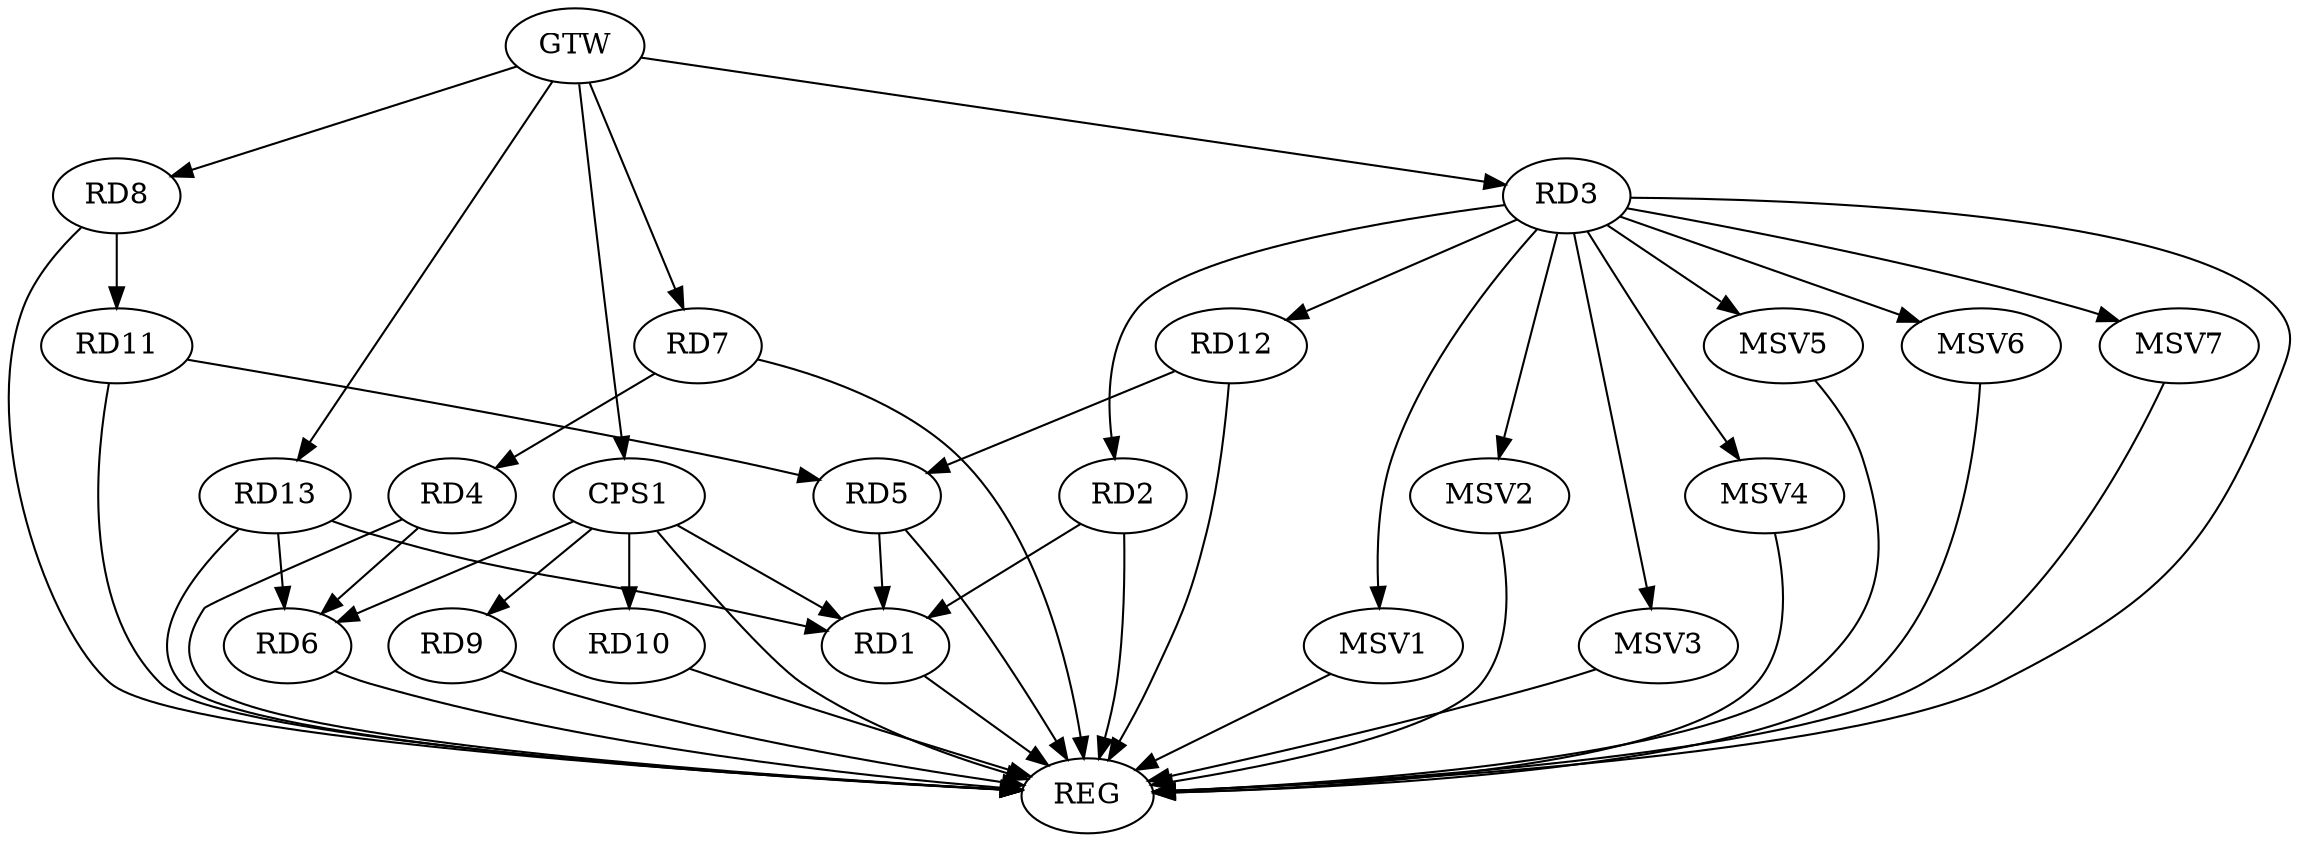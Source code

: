 strict digraph G {
  RD1 [ label="RD1" ];
  RD2 [ label="RD2" ];
  RD3 [ label="RD3" ];
  RD4 [ label="RD4" ];
  RD5 [ label="RD5" ];
  RD6 [ label="RD6" ];
  RD7 [ label="RD7" ];
  RD8 [ label="RD8" ];
  RD9 [ label="RD9" ];
  RD10 [ label="RD10" ];
  RD11 [ label="RD11" ];
  RD12 [ label="RD12" ];
  RD13 [ label="RD13" ];
  CPS1 [ label="CPS1" ];
  GTW [ label="GTW" ];
  REG [ label="REG" ];
  MSV1 [ label="MSV1" ];
  MSV2 [ label="MSV2" ];
  MSV3 [ label="MSV3" ];
  MSV4 [ label="MSV4" ];
  MSV5 [ label="MSV5" ];
  MSV6 [ label="MSV6" ];
  MSV7 [ label="MSV7" ];
  RD2 -> RD1;
  RD5 -> RD1;
  RD13 -> RD1;
  RD3 -> RD2;
  RD3 -> RD12;
  RD4 -> RD6;
  RD7 -> RD4;
  RD11 -> RD5;
  RD12 -> RD5;
  RD13 -> RD6;
  RD8 -> RD11;
  CPS1 -> RD1;
  CPS1 -> RD6;
  CPS1 -> RD9;
  CPS1 -> RD10;
  GTW -> RD3;
  GTW -> RD7;
  GTW -> RD8;
  GTW -> RD13;
  GTW -> CPS1;
  RD1 -> REG;
  RD2 -> REG;
  RD3 -> REG;
  RD4 -> REG;
  RD5 -> REG;
  RD6 -> REG;
  RD7 -> REG;
  RD8 -> REG;
  RD9 -> REG;
  RD10 -> REG;
  RD11 -> REG;
  RD12 -> REG;
  RD13 -> REG;
  CPS1 -> REG;
  RD3 -> MSV1;
  MSV1 -> REG;
  RD3 -> MSV2;
  MSV2 -> REG;
  RD3 -> MSV3;
  MSV3 -> REG;
  RD3 -> MSV4;
  RD3 -> MSV5;
  MSV4 -> REG;
  MSV5 -> REG;
  RD3 -> MSV6;
  MSV6 -> REG;
  RD3 -> MSV7;
  MSV7 -> REG;
}
